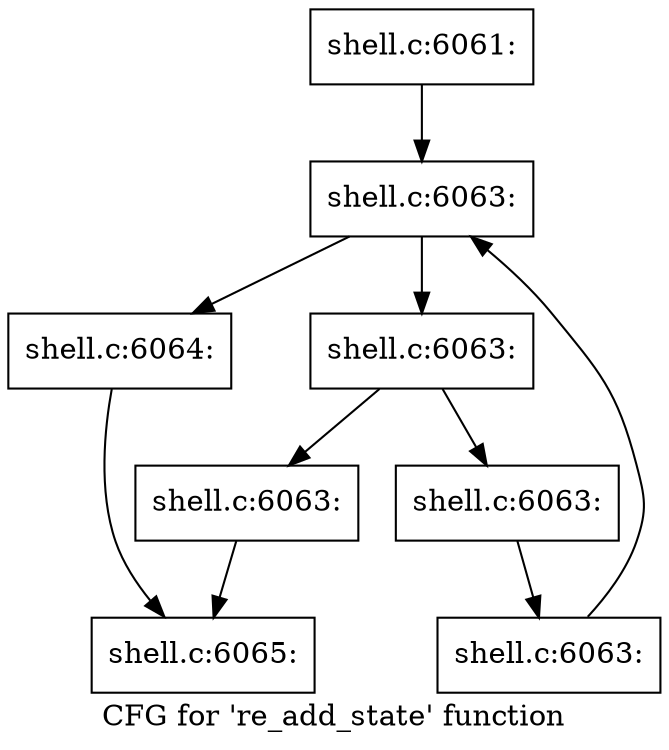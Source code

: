 digraph "CFG for 're_add_state' function" {
	label="CFG for 're_add_state' function";

	Node0x560276a5c600 [shape=record,label="{shell.c:6061:}"];
	Node0x560276a5c600 -> Node0x560276a88e40;
	Node0x560276a88e40 [shape=record,label="{shell.c:6063:}"];
	Node0x560276a88e40 -> Node0x560276a88f80;
	Node0x560276a88e40 -> Node0x560276a88c30;
	Node0x560276a88f80 [shape=record,label="{shell.c:6063:}"];
	Node0x560276a88f80 -> Node0x560276a89480;
	Node0x560276a88f80 -> Node0x560276a894d0;
	Node0x560276a89480 [shape=record,label="{shell.c:6063:}"];
	Node0x560276a89480 -> Node0x560276a5c780;
	Node0x560276a894d0 [shape=record,label="{shell.c:6063:}"];
	Node0x560276a894d0 -> Node0x560276a88ef0;
	Node0x560276a88ef0 [shape=record,label="{shell.c:6063:}"];
	Node0x560276a88ef0 -> Node0x560276a88e40;
	Node0x560276a88c30 [shape=record,label="{shell.c:6064:}"];
	Node0x560276a88c30 -> Node0x560276a5c780;
	Node0x560276a5c780 [shape=record,label="{shell.c:6065:}"];
}
